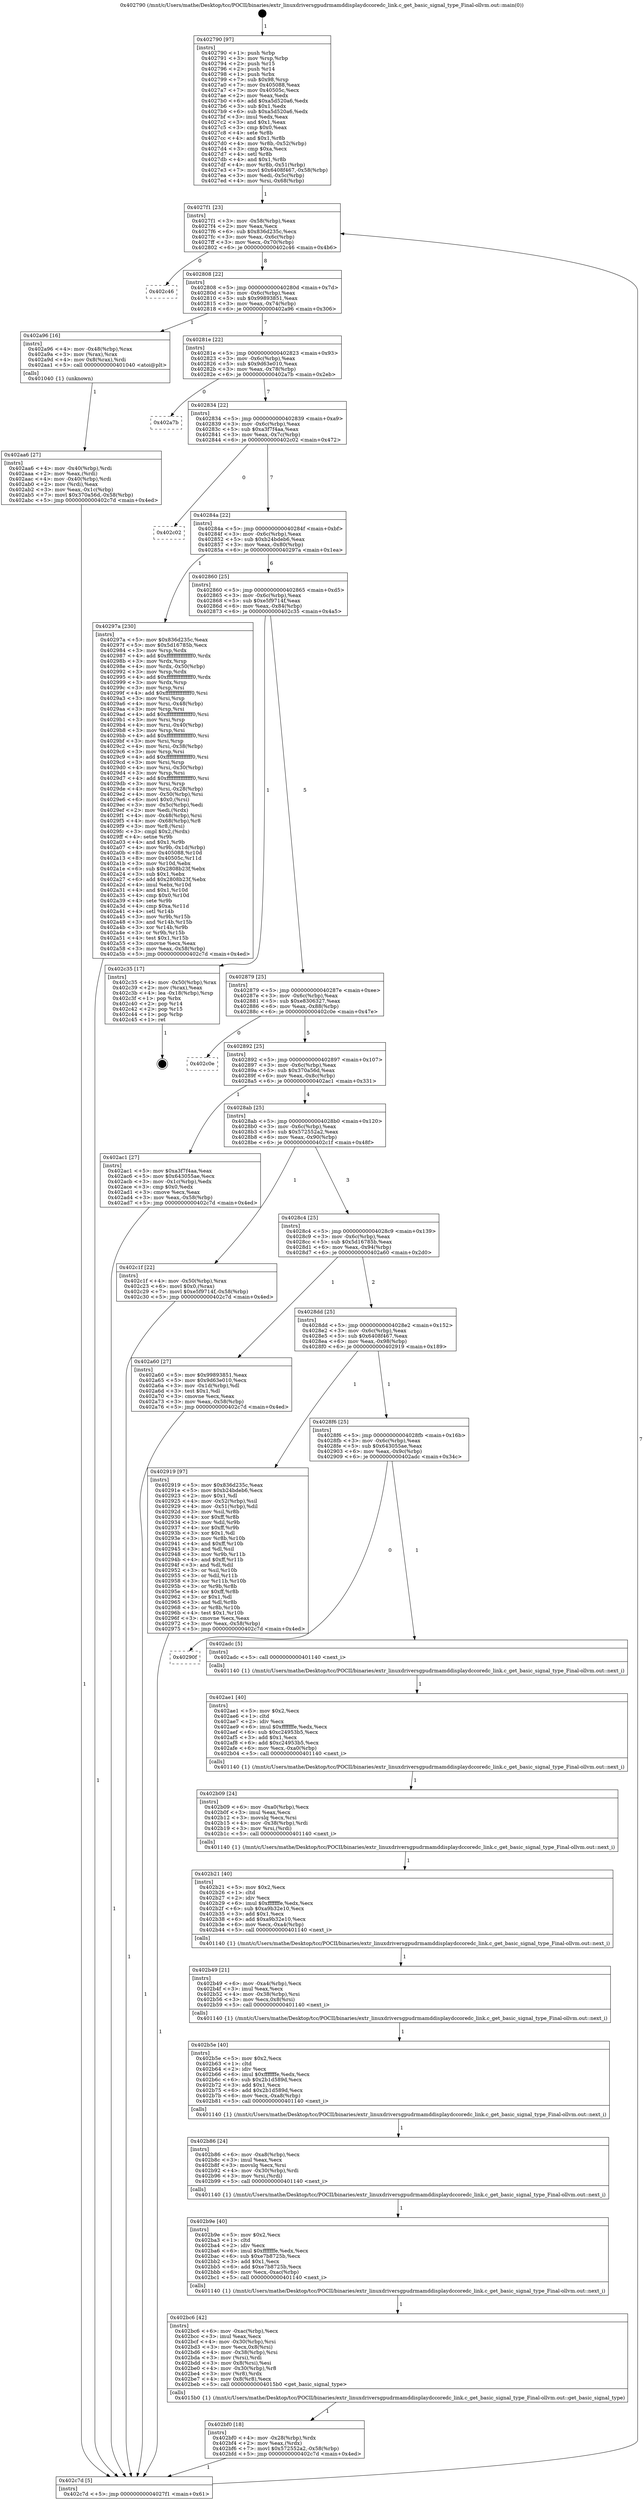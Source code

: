 digraph "0x402790" {
  label = "0x402790 (/mnt/c/Users/mathe/Desktop/tcc/POCII/binaries/extr_linuxdriversgpudrmamddisplaydccoredc_link.c_get_basic_signal_type_Final-ollvm.out::main(0))"
  labelloc = "t"
  node[shape=record]

  Entry [label="",width=0.3,height=0.3,shape=circle,fillcolor=black,style=filled]
  "0x4027f1" [label="{
     0x4027f1 [23]\l
     | [instrs]\l
     &nbsp;&nbsp;0x4027f1 \<+3\>: mov -0x58(%rbp),%eax\l
     &nbsp;&nbsp;0x4027f4 \<+2\>: mov %eax,%ecx\l
     &nbsp;&nbsp;0x4027f6 \<+6\>: sub $0x836d235c,%ecx\l
     &nbsp;&nbsp;0x4027fc \<+3\>: mov %eax,-0x6c(%rbp)\l
     &nbsp;&nbsp;0x4027ff \<+3\>: mov %ecx,-0x70(%rbp)\l
     &nbsp;&nbsp;0x402802 \<+6\>: je 0000000000402c46 \<main+0x4b6\>\l
  }"]
  "0x402c46" [label="{
     0x402c46\l
  }", style=dashed]
  "0x402808" [label="{
     0x402808 [22]\l
     | [instrs]\l
     &nbsp;&nbsp;0x402808 \<+5\>: jmp 000000000040280d \<main+0x7d\>\l
     &nbsp;&nbsp;0x40280d \<+3\>: mov -0x6c(%rbp),%eax\l
     &nbsp;&nbsp;0x402810 \<+5\>: sub $0x99893851,%eax\l
     &nbsp;&nbsp;0x402815 \<+3\>: mov %eax,-0x74(%rbp)\l
     &nbsp;&nbsp;0x402818 \<+6\>: je 0000000000402a96 \<main+0x306\>\l
  }"]
  Exit [label="",width=0.3,height=0.3,shape=circle,fillcolor=black,style=filled,peripheries=2]
  "0x402a96" [label="{
     0x402a96 [16]\l
     | [instrs]\l
     &nbsp;&nbsp;0x402a96 \<+4\>: mov -0x48(%rbp),%rax\l
     &nbsp;&nbsp;0x402a9a \<+3\>: mov (%rax),%rax\l
     &nbsp;&nbsp;0x402a9d \<+4\>: mov 0x8(%rax),%rdi\l
     &nbsp;&nbsp;0x402aa1 \<+5\>: call 0000000000401040 \<atoi@plt\>\l
     | [calls]\l
     &nbsp;&nbsp;0x401040 \{1\} (unknown)\l
  }"]
  "0x40281e" [label="{
     0x40281e [22]\l
     | [instrs]\l
     &nbsp;&nbsp;0x40281e \<+5\>: jmp 0000000000402823 \<main+0x93\>\l
     &nbsp;&nbsp;0x402823 \<+3\>: mov -0x6c(%rbp),%eax\l
     &nbsp;&nbsp;0x402826 \<+5\>: sub $0x9d63e010,%eax\l
     &nbsp;&nbsp;0x40282b \<+3\>: mov %eax,-0x78(%rbp)\l
     &nbsp;&nbsp;0x40282e \<+6\>: je 0000000000402a7b \<main+0x2eb\>\l
  }"]
  "0x402bf0" [label="{
     0x402bf0 [18]\l
     | [instrs]\l
     &nbsp;&nbsp;0x402bf0 \<+4\>: mov -0x28(%rbp),%rdx\l
     &nbsp;&nbsp;0x402bf4 \<+2\>: mov %eax,(%rdx)\l
     &nbsp;&nbsp;0x402bf6 \<+7\>: movl $0x572552a2,-0x58(%rbp)\l
     &nbsp;&nbsp;0x402bfd \<+5\>: jmp 0000000000402c7d \<main+0x4ed\>\l
  }"]
  "0x402a7b" [label="{
     0x402a7b\l
  }", style=dashed]
  "0x402834" [label="{
     0x402834 [22]\l
     | [instrs]\l
     &nbsp;&nbsp;0x402834 \<+5\>: jmp 0000000000402839 \<main+0xa9\>\l
     &nbsp;&nbsp;0x402839 \<+3\>: mov -0x6c(%rbp),%eax\l
     &nbsp;&nbsp;0x40283c \<+5\>: sub $0xa3f7f4aa,%eax\l
     &nbsp;&nbsp;0x402841 \<+3\>: mov %eax,-0x7c(%rbp)\l
     &nbsp;&nbsp;0x402844 \<+6\>: je 0000000000402c02 \<main+0x472\>\l
  }"]
  "0x402bc6" [label="{
     0x402bc6 [42]\l
     | [instrs]\l
     &nbsp;&nbsp;0x402bc6 \<+6\>: mov -0xac(%rbp),%ecx\l
     &nbsp;&nbsp;0x402bcc \<+3\>: imul %eax,%ecx\l
     &nbsp;&nbsp;0x402bcf \<+4\>: mov -0x30(%rbp),%rsi\l
     &nbsp;&nbsp;0x402bd3 \<+3\>: mov %ecx,0x8(%rsi)\l
     &nbsp;&nbsp;0x402bd6 \<+4\>: mov -0x38(%rbp),%rsi\l
     &nbsp;&nbsp;0x402bda \<+3\>: mov (%rsi),%rdi\l
     &nbsp;&nbsp;0x402bdd \<+3\>: mov 0x8(%rsi),%esi\l
     &nbsp;&nbsp;0x402be0 \<+4\>: mov -0x30(%rbp),%r8\l
     &nbsp;&nbsp;0x402be4 \<+3\>: mov (%r8),%rdx\l
     &nbsp;&nbsp;0x402be7 \<+4\>: mov 0x8(%r8),%ecx\l
     &nbsp;&nbsp;0x402beb \<+5\>: call 00000000004015b0 \<get_basic_signal_type\>\l
     | [calls]\l
     &nbsp;&nbsp;0x4015b0 \{1\} (/mnt/c/Users/mathe/Desktop/tcc/POCII/binaries/extr_linuxdriversgpudrmamddisplaydccoredc_link.c_get_basic_signal_type_Final-ollvm.out::get_basic_signal_type)\l
  }"]
  "0x402c02" [label="{
     0x402c02\l
  }", style=dashed]
  "0x40284a" [label="{
     0x40284a [22]\l
     | [instrs]\l
     &nbsp;&nbsp;0x40284a \<+5\>: jmp 000000000040284f \<main+0xbf\>\l
     &nbsp;&nbsp;0x40284f \<+3\>: mov -0x6c(%rbp),%eax\l
     &nbsp;&nbsp;0x402852 \<+5\>: sub $0xb24bdeb6,%eax\l
     &nbsp;&nbsp;0x402857 \<+3\>: mov %eax,-0x80(%rbp)\l
     &nbsp;&nbsp;0x40285a \<+6\>: je 000000000040297a \<main+0x1ea\>\l
  }"]
  "0x402b9e" [label="{
     0x402b9e [40]\l
     | [instrs]\l
     &nbsp;&nbsp;0x402b9e \<+5\>: mov $0x2,%ecx\l
     &nbsp;&nbsp;0x402ba3 \<+1\>: cltd\l
     &nbsp;&nbsp;0x402ba4 \<+2\>: idiv %ecx\l
     &nbsp;&nbsp;0x402ba6 \<+6\>: imul $0xfffffffe,%edx,%ecx\l
     &nbsp;&nbsp;0x402bac \<+6\>: sub $0xe7b8725b,%ecx\l
     &nbsp;&nbsp;0x402bb2 \<+3\>: add $0x1,%ecx\l
     &nbsp;&nbsp;0x402bb5 \<+6\>: add $0xe7b8725b,%ecx\l
     &nbsp;&nbsp;0x402bbb \<+6\>: mov %ecx,-0xac(%rbp)\l
     &nbsp;&nbsp;0x402bc1 \<+5\>: call 0000000000401140 \<next_i\>\l
     | [calls]\l
     &nbsp;&nbsp;0x401140 \{1\} (/mnt/c/Users/mathe/Desktop/tcc/POCII/binaries/extr_linuxdriversgpudrmamddisplaydccoredc_link.c_get_basic_signal_type_Final-ollvm.out::next_i)\l
  }"]
  "0x40297a" [label="{
     0x40297a [230]\l
     | [instrs]\l
     &nbsp;&nbsp;0x40297a \<+5\>: mov $0x836d235c,%eax\l
     &nbsp;&nbsp;0x40297f \<+5\>: mov $0x5d16785b,%ecx\l
     &nbsp;&nbsp;0x402984 \<+3\>: mov %rsp,%rdx\l
     &nbsp;&nbsp;0x402987 \<+4\>: add $0xfffffffffffffff0,%rdx\l
     &nbsp;&nbsp;0x40298b \<+3\>: mov %rdx,%rsp\l
     &nbsp;&nbsp;0x40298e \<+4\>: mov %rdx,-0x50(%rbp)\l
     &nbsp;&nbsp;0x402992 \<+3\>: mov %rsp,%rdx\l
     &nbsp;&nbsp;0x402995 \<+4\>: add $0xfffffffffffffff0,%rdx\l
     &nbsp;&nbsp;0x402999 \<+3\>: mov %rdx,%rsp\l
     &nbsp;&nbsp;0x40299c \<+3\>: mov %rsp,%rsi\l
     &nbsp;&nbsp;0x40299f \<+4\>: add $0xfffffffffffffff0,%rsi\l
     &nbsp;&nbsp;0x4029a3 \<+3\>: mov %rsi,%rsp\l
     &nbsp;&nbsp;0x4029a6 \<+4\>: mov %rsi,-0x48(%rbp)\l
     &nbsp;&nbsp;0x4029aa \<+3\>: mov %rsp,%rsi\l
     &nbsp;&nbsp;0x4029ad \<+4\>: add $0xfffffffffffffff0,%rsi\l
     &nbsp;&nbsp;0x4029b1 \<+3\>: mov %rsi,%rsp\l
     &nbsp;&nbsp;0x4029b4 \<+4\>: mov %rsi,-0x40(%rbp)\l
     &nbsp;&nbsp;0x4029b8 \<+3\>: mov %rsp,%rsi\l
     &nbsp;&nbsp;0x4029bb \<+4\>: add $0xfffffffffffffff0,%rsi\l
     &nbsp;&nbsp;0x4029bf \<+3\>: mov %rsi,%rsp\l
     &nbsp;&nbsp;0x4029c2 \<+4\>: mov %rsi,-0x38(%rbp)\l
     &nbsp;&nbsp;0x4029c6 \<+3\>: mov %rsp,%rsi\l
     &nbsp;&nbsp;0x4029c9 \<+4\>: add $0xfffffffffffffff0,%rsi\l
     &nbsp;&nbsp;0x4029cd \<+3\>: mov %rsi,%rsp\l
     &nbsp;&nbsp;0x4029d0 \<+4\>: mov %rsi,-0x30(%rbp)\l
     &nbsp;&nbsp;0x4029d4 \<+3\>: mov %rsp,%rsi\l
     &nbsp;&nbsp;0x4029d7 \<+4\>: add $0xfffffffffffffff0,%rsi\l
     &nbsp;&nbsp;0x4029db \<+3\>: mov %rsi,%rsp\l
     &nbsp;&nbsp;0x4029de \<+4\>: mov %rsi,-0x28(%rbp)\l
     &nbsp;&nbsp;0x4029e2 \<+4\>: mov -0x50(%rbp),%rsi\l
     &nbsp;&nbsp;0x4029e6 \<+6\>: movl $0x0,(%rsi)\l
     &nbsp;&nbsp;0x4029ec \<+3\>: mov -0x5c(%rbp),%edi\l
     &nbsp;&nbsp;0x4029ef \<+2\>: mov %edi,(%rdx)\l
     &nbsp;&nbsp;0x4029f1 \<+4\>: mov -0x48(%rbp),%rsi\l
     &nbsp;&nbsp;0x4029f5 \<+4\>: mov -0x68(%rbp),%r8\l
     &nbsp;&nbsp;0x4029f9 \<+3\>: mov %r8,(%rsi)\l
     &nbsp;&nbsp;0x4029fc \<+3\>: cmpl $0x2,(%rdx)\l
     &nbsp;&nbsp;0x4029ff \<+4\>: setne %r9b\l
     &nbsp;&nbsp;0x402a03 \<+4\>: and $0x1,%r9b\l
     &nbsp;&nbsp;0x402a07 \<+4\>: mov %r9b,-0x1d(%rbp)\l
     &nbsp;&nbsp;0x402a0b \<+8\>: mov 0x405088,%r10d\l
     &nbsp;&nbsp;0x402a13 \<+8\>: mov 0x40505c,%r11d\l
     &nbsp;&nbsp;0x402a1b \<+3\>: mov %r10d,%ebx\l
     &nbsp;&nbsp;0x402a1e \<+6\>: sub $0x2808b23f,%ebx\l
     &nbsp;&nbsp;0x402a24 \<+3\>: sub $0x1,%ebx\l
     &nbsp;&nbsp;0x402a27 \<+6\>: add $0x2808b23f,%ebx\l
     &nbsp;&nbsp;0x402a2d \<+4\>: imul %ebx,%r10d\l
     &nbsp;&nbsp;0x402a31 \<+4\>: and $0x1,%r10d\l
     &nbsp;&nbsp;0x402a35 \<+4\>: cmp $0x0,%r10d\l
     &nbsp;&nbsp;0x402a39 \<+4\>: sete %r9b\l
     &nbsp;&nbsp;0x402a3d \<+4\>: cmp $0xa,%r11d\l
     &nbsp;&nbsp;0x402a41 \<+4\>: setl %r14b\l
     &nbsp;&nbsp;0x402a45 \<+3\>: mov %r9b,%r15b\l
     &nbsp;&nbsp;0x402a48 \<+3\>: and %r14b,%r15b\l
     &nbsp;&nbsp;0x402a4b \<+3\>: xor %r14b,%r9b\l
     &nbsp;&nbsp;0x402a4e \<+3\>: or %r9b,%r15b\l
     &nbsp;&nbsp;0x402a51 \<+4\>: test $0x1,%r15b\l
     &nbsp;&nbsp;0x402a55 \<+3\>: cmovne %ecx,%eax\l
     &nbsp;&nbsp;0x402a58 \<+3\>: mov %eax,-0x58(%rbp)\l
     &nbsp;&nbsp;0x402a5b \<+5\>: jmp 0000000000402c7d \<main+0x4ed\>\l
  }"]
  "0x402860" [label="{
     0x402860 [25]\l
     | [instrs]\l
     &nbsp;&nbsp;0x402860 \<+5\>: jmp 0000000000402865 \<main+0xd5\>\l
     &nbsp;&nbsp;0x402865 \<+3\>: mov -0x6c(%rbp),%eax\l
     &nbsp;&nbsp;0x402868 \<+5\>: sub $0xe5f9714f,%eax\l
     &nbsp;&nbsp;0x40286d \<+6\>: mov %eax,-0x84(%rbp)\l
     &nbsp;&nbsp;0x402873 \<+6\>: je 0000000000402c35 \<main+0x4a5\>\l
  }"]
  "0x402b86" [label="{
     0x402b86 [24]\l
     | [instrs]\l
     &nbsp;&nbsp;0x402b86 \<+6\>: mov -0xa8(%rbp),%ecx\l
     &nbsp;&nbsp;0x402b8c \<+3\>: imul %eax,%ecx\l
     &nbsp;&nbsp;0x402b8f \<+3\>: movslq %ecx,%rsi\l
     &nbsp;&nbsp;0x402b92 \<+4\>: mov -0x30(%rbp),%rdi\l
     &nbsp;&nbsp;0x402b96 \<+3\>: mov %rsi,(%rdi)\l
     &nbsp;&nbsp;0x402b99 \<+5\>: call 0000000000401140 \<next_i\>\l
     | [calls]\l
     &nbsp;&nbsp;0x401140 \{1\} (/mnt/c/Users/mathe/Desktop/tcc/POCII/binaries/extr_linuxdriversgpudrmamddisplaydccoredc_link.c_get_basic_signal_type_Final-ollvm.out::next_i)\l
  }"]
  "0x402c35" [label="{
     0x402c35 [17]\l
     | [instrs]\l
     &nbsp;&nbsp;0x402c35 \<+4\>: mov -0x50(%rbp),%rax\l
     &nbsp;&nbsp;0x402c39 \<+2\>: mov (%rax),%eax\l
     &nbsp;&nbsp;0x402c3b \<+4\>: lea -0x18(%rbp),%rsp\l
     &nbsp;&nbsp;0x402c3f \<+1\>: pop %rbx\l
     &nbsp;&nbsp;0x402c40 \<+2\>: pop %r14\l
     &nbsp;&nbsp;0x402c42 \<+2\>: pop %r15\l
     &nbsp;&nbsp;0x402c44 \<+1\>: pop %rbp\l
     &nbsp;&nbsp;0x402c45 \<+1\>: ret\l
  }"]
  "0x402879" [label="{
     0x402879 [25]\l
     | [instrs]\l
     &nbsp;&nbsp;0x402879 \<+5\>: jmp 000000000040287e \<main+0xee\>\l
     &nbsp;&nbsp;0x40287e \<+3\>: mov -0x6c(%rbp),%eax\l
     &nbsp;&nbsp;0x402881 \<+5\>: sub $0xe8306327,%eax\l
     &nbsp;&nbsp;0x402886 \<+6\>: mov %eax,-0x88(%rbp)\l
     &nbsp;&nbsp;0x40288c \<+6\>: je 0000000000402c0e \<main+0x47e\>\l
  }"]
  "0x402b5e" [label="{
     0x402b5e [40]\l
     | [instrs]\l
     &nbsp;&nbsp;0x402b5e \<+5\>: mov $0x2,%ecx\l
     &nbsp;&nbsp;0x402b63 \<+1\>: cltd\l
     &nbsp;&nbsp;0x402b64 \<+2\>: idiv %ecx\l
     &nbsp;&nbsp;0x402b66 \<+6\>: imul $0xfffffffe,%edx,%ecx\l
     &nbsp;&nbsp;0x402b6c \<+6\>: sub $0x2b1d589d,%ecx\l
     &nbsp;&nbsp;0x402b72 \<+3\>: add $0x1,%ecx\l
     &nbsp;&nbsp;0x402b75 \<+6\>: add $0x2b1d589d,%ecx\l
     &nbsp;&nbsp;0x402b7b \<+6\>: mov %ecx,-0xa8(%rbp)\l
     &nbsp;&nbsp;0x402b81 \<+5\>: call 0000000000401140 \<next_i\>\l
     | [calls]\l
     &nbsp;&nbsp;0x401140 \{1\} (/mnt/c/Users/mathe/Desktop/tcc/POCII/binaries/extr_linuxdriversgpudrmamddisplaydccoredc_link.c_get_basic_signal_type_Final-ollvm.out::next_i)\l
  }"]
  "0x402c0e" [label="{
     0x402c0e\l
  }", style=dashed]
  "0x402892" [label="{
     0x402892 [25]\l
     | [instrs]\l
     &nbsp;&nbsp;0x402892 \<+5\>: jmp 0000000000402897 \<main+0x107\>\l
     &nbsp;&nbsp;0x402897 \<+3\>: mov -0x6c(%rbp),%eax\l
     &nbsp;&nbsp;0x40289a \<+5\>: sub $0x370a56d,%eax\l
     &nbsp;&nbsp;0x40289f \<+6\>: mov %eax,-0x8c(%rbp)\l
     &nbsp;&nbsp;0x4028a5 \<+6\>: je 0000000000402ac1 \<main+0x331\>\l
  }"]
  "0x402b49" [label="{
     0x402b49 [21]\l
     | [instrs]\l
     &nbsp;&nbsp;0x402b49 \<+6\>: mov -0xa4(%rbp),%ecx\l
     &nbsp;&nbsp;0x402b4f \<+3\>: imul %eax,%ecx\l
     &nbsp;&nbsp;0x402b52 \<+4\>: mov -0x38(%rbp),%rsi\l
     &nbsp;&nbsp;0x402b56 \<+3\>: mov %ecx,0x8(%rsi)\l
     &nbsp;&nbsp;0x402b59 \<+5\>: call 0000000000401140 \<next_i\>\l
     | [calls]\l
     &nbsp;&nbsp;0x401140 \{1\} (/mnt/c/Users/mathe/Desktop/tcc/POCII/binaries/extr_linuxdriversgpudrmamddisplaydccoredc_link.c_get_basic_signal_type_Final-ollvm.out::next_i)\l
  }"]
  "0x402ac1" [label="{
     0x402ac1 [27]\l
     | [instrs]\l
     &nbsp;&nbsp;0x402ac1 \<+5\>: mov $0xa3f7f4aa,%eax\l
     &nbsp;&nbsp;0x402ac6 \<+5\>: mov $0x643055ae,%ecx\l
     &nbsp;&nbsp;0x402acb \<+3\>: mov -0x1c(%rbp),%edx\l
     &nbsp;&nbsp;0x402ace \<+3\>: cmp $0x0,%edx\l
     &nbsp;&nbsp;0x402ad1 \<+3\>: cmove %ecx,%eax\l
     &nbsp;&nbsp;0x402ad4 \<+3\>: mov %eax,-0x58(%rbp)\l
     &nbsp;&nbsp;0x402ad7 \<+5\>: jmp 0000000000402c7d \<main+0x4ed\>\l
  }"]
  "0x4028ab" [label="{
     0x4028ab [25]\l
     | [instrs]\l
     &nbsp;&nbsp;0x4028ab \<+5\>: jmp 00000000004028b0 \<main+0x120\>\l
     &nbsp;&nbsp;0x4028b0 \<+3\>: mov -0x6c(%rbp),%eax\l
     &nbsp;&nbsp;0x4028b3 \<+5\>: sub $0x572552a2,%eax\l
     &nbsp;&nbsp;0x4028b8 \<+6\>: mov %eax,-0x90(%rbp)\l
     &nbsp;&nbsp;0x4028be \<+6\>: je 0000000000402c1f \<main+0x48f\>\l
  }"]
  "0x402b21" [label="{
     0x402b21 [40]\l
     | [instrs]\l
     &nbsp;&nbsp;0x402b21 \<+5\>: mov $0x2,%ecx\l
     &nbsp;&nbsp;0x402b26 \<+1\>: cltd\l
     &nbsp;&nbsp;0x402b27 \<+2\>: idiv %ecx\l
     &nbsp;&nbsp;0x402b29 \<+6\>: imul $0xfffffffe,%edx,%ecx\l
     &nbsp;&nbsp;0x402b2f \<+6\>: sub $0xa9b32e10,%ecx\l
     &nbsp;&nbsp;0x402b35 \<+3\>: add $0x1,%ecx\l
     &nbsp;&nbsp;0x402b38 \<+6\>: add $0xa9b32e10,%ecx\l
     &nbsp;&nbsp;0x402b3e \<+6\>: mov %ecx,-0xa4(%rbp)\l
     &nbsp;&nbsp;0x402b44 \<+5\>: call 0000000000401140 \<next_i\>\l
     | [calls]\l
     &nbsp;&nbsp;0x401140 \{1\} (/mnt/c/Users/mathe/Desktop/tcc/POCII/binaries/extr_linuxdriversgpudrmamddisplaydccoredc_link.c_get_basic_signal_type_Final-ollvm.out::next_i)\l
  }"]
  "0x402c1f" [label="{
     0x402c1f [22]\l
     | [instrs]\l
     &nbsp;&nbsp;0x402c1f \<+4\>: mov -0x50(%rbp),%rax\l
     &nbsp;&nbsp;0x402c23 \<+6\>: movl $0x0,(%rax)\l
     &nbsp;&nbsp;0x402c29 \<+7\>: movl $0xe5f9714f,-0x58(%rbp)\l
     &nbsp;&nbsp;0x402c30 \<+5\>: jmp 0000000000402c7d \<main+0x4ed\>\l
  }"]
  "0x4028c4" [label="{
     0x4028c4 [25]\l
     | [instrs]\l
     &nbsp;&nbsp;0x4028c4 \<+5\>: jmp 00000000004028c9 \<main+0x139\>\l
     &nbsp;&nbsp;0x4028c9 \<+3\>: mov -0x6c(%rbp),%eax\l
     &nbsp;&nbsp;0x4028cc \<+5\>: sub $0x5d16785b,%eax\l
     &nbsp;&nbsp;0x4028d1 \<+6\>: mov %eax,-0x94(%rbp)\l
     &nbsp;&nbsp;0x4028d7 \<+6\>: je 0000000000402a60 \<main+0x2d0\>\l
  }"]
  "0x402b09" [label="{
     0x402b09 [24]\l
     | [instrs]\l
     &nbsp;&nbsp;0x402b09 \<+6\>: mov -0xa0(%rbp),%ecx\l
     &nbsp;&nbsp;0x402b0f \<+3\>: imul %eax,%ecx\l
     &nbsp;&nbsp;0x402b12 \<+3\>: movslq %ecx,%rsi\l
     &nbsp;&nbsp;0x402b15 \<+4\>: mov -0x38(%rbp),%rdi\l
     &nbsp;&nbsp;0x402b19 \<+3\>: mov %rsi,(%rdi)\l
     &nbsp;&nbsp;0x402b1c \<+5\>: call 0000000000401140 \<next_i\>\l
     | [calls]\l
     &nbsp;&nbsp;0x401140 \{1\} (/mnt/c/Users/mathe/Desktop/tcc/POCII/binaries/extr_linuxdriversgpudrmamddisplaydccoredc_link.c_get_basic_signal_type_Final-ollvm.out::next_i)\l
  }"]
  "0x402a60" [label="{
     0x402a60 [27]\l
     | [instrs]\l
     &nbsp;&nbsp;0x402a60 \<+5\>: mov $0x99893851,%eax\l
     &nbsp;&nbsp;0x402a65 \<+5\>: mov $0x9d63e010,%ecx\l
     &nbsp;&nbsp;0x402a6a \<+3\>: mov -0x1d(%rbp),%dl\l
     &nbsp;&nbsp;0x402a6d \<+3\>: test $0x1,%dl\l
     &nbsp;&nbsp;0x402a70 \<+3\>: cmovne %ecx,%eax\l
     &nbsp;&nbsp;0x402a73 \<+3\>: mov %eax,-0x58(%rbp)\l
     &nbsp;&nbsp;0x402a76 \<+5\>: jmp 0000000000402c7d \<main+0x4ed\>\l
  }"]
  "0x4028dd" [label="{
     0x4028dd [25]\l
     | [instrs]\l
     &nbsp;&nbsp;0x4028dd \<+5\>: jmp 00000000004028e2 \<main+0x152\>\l
     &nbsp;&nbsp;0x4028e2 \<+3\>: mov -0x6c(%rbp),%eax\l
     &nbsp;&nbsp;0x4028e5 \<+5\>: sub $0x6408f467,%eax\l
     &nbsp;&nbsp;0x4028ea \<+6\>: mov %eax,-0x98(%rbp)\l
     &nbsp;&nbsp;0x4028f0 \<+6\>: je 0000000000402919 \<main+0x189\>\l
  }"]
  "0x402ae1" [label="{
     0x402ae1 [40]\l
     | [instrs]\l
     &nbsp;&nbsp;0x402ae1 \<+5\>: mov $0x2,%ecx\l
     &nbsp;&nbsp;0x402ae6 \<+1\>: cltd\l
     &nbsp;&nbsp;0x402ae7 \<+2\>: idiv %ecx\l
     &nbsp;&nbsp;0x402ae9 \<+6\>: imul $0xfffffffe,%edx,%ecx\l
     &nbsp;&nbsp;0x402aef \<+6\>: sub $0xc24953b5,%ecx\l
     &nbsp;&nbsp;0x402af5 \<+3\>: add $0x1,%ecx\l
     &nbsp;&nbsp;0x402af8 \<+6\>: add $0xc24953b5,%ecx\l
     &nbsp;&nbsp;0x402afe \<+6\>: mov %ecx,-0xa0(%rbp)\l
     &nbsp;&nbsp;0x402b04 \<+5\>: call 0000000000401140 \<next_i\>\l
     | [calls]\l
     &nbsp;&nbsp;0x401140 \{1\} (/mnt/c/Users/mathe/Desktop/tcc/POCII/binaries/extr_linuxdriversgpudrmamddisplaydccoredc_link.c_get_basic_signal_type_Final-ollvm.out::next_i)\l
  }"]
  "0x402919" [label="{
     0x402919 [97]\l
     | [instrs]\l
     &nbsp;&nbsp;0x402919 \<+5\>: mov $0x836d235c,%eax\l
     &nbsp;&nbsp;0x40291e \<+5\>: mov $0xb24bdeb6,%ecx\l
     &nbsp;&nbsp;0x402923 \<+2\>: mov $0x1,%dl\l
     &nbsp;&nbsp;0x402925 \<+4\>: mov -0x52(%rbp),%sil\l
     &nbsp;&nbsp;0x402929 \<+4\>: mov -0x51(%rbp),%dil\l
     &nbsp;&nbsp;0x40292d \<+3\>: mov %sil,%r8b\l
     &nbsp;&nbsp;0x402930 \<+4\>: xor $0xff,%r8b\l
     &nbsp;&nbsp;0x402934 \<+3\>: mov %dil,%r9b\l
     &nbsp;&nbsp;0x402937 \<+4\>: xor $0xff,%r9b\l
     &nbsp;&nbsp;0x40293b \<+3\>: xor $0x1,%dl\l
     &nbsp;&nbsp;0x40293e \<+3\>: mov %r8b,%r10b\l
     &nbsp;&nbsp;0x402941 \<+4\>: and $0xff,%r10b\l
     &nbsp;&nbsp;0x402945 \<+3\>: and %dl,%sil\l
     &nbsp;&nbsp;0x402948 \<+3\>: mov %r9b,%r11b\l
     &nbsp;&nbsp;0x40294b \<+4\>: and $0xff,%r11b\l
     &nbsp;&nbsp;0x40294f \<+3\>: and %dl,%dil\l
     &nbsp;&nbsp;0x402952 \<+3\>: or %sil,%r10b\l
     &nbsp;&nbsp;0x402955 \<+3\>: or %dil,%r11b\l
     &nbsp;&nbsp;0x402958 \<+3\>: xor %r11b,%r10b\l
     &nbsp;&nbsp;0x40295b \<+3\>: or %r9b,%r8b\l
     &nbsp;&nbsp;0x40295e \<+4\>: xor $0xff,%r8b\l
     &nbsp;&nbsp;0x402962 \<+3\>: or $0x1,%dl\l
     &nbsp;&nbsp;0x402965 \<+3\>: and %dl,%r8b\l
     &nbsp;&nbsp;0x402968 \<+3\>: or %r8b,%r10b\l
     &nbsp;&nbsp;0x40296b \<+4\>: test $0x1,%r10b\l
     &nbsp;&nbsp;0x40296f \<+3\>: cmovne %ecx,%eax\l
     &nbsp;&nbsp;0x402972 \<+3\>: mov %eax,-0x58(%rbp)\l
     &nbsp;&nbsp;0x402975 \<+5\>: jmp 0000000000402c7d \<main+0x4ed\>\l
  }"]
  "0x4028f6" [label="{
     0x4028f6 [25]\l
     | [instrs]\l
     &nbsp;&nbsp;0x4028f6 \<+5\>: jmp 00000000004028fb \<main+0x16b\>\l
     &nbsp;&nbsp;0x4028fb \<+3\>: mov -0x6c(%rbp),%eax\l
     &nbsp;&nbsp;0x4028fe \<+5\>: sub $0x643055ae,%eax\l
     &nbsp;&nbsp;0x402903 \<+6\>: mov %eax,-0x9c(%rbp)\l
     &nbsp;&nbsp;0x402909 \<+6\>: je 0000000000402adc \<main+0x34c\>\l
  }"]
  "0x402c7d" [label="{
     0x402c7d [5]\l
     | [instrs]\l
     &nbsp;&nbsp;0x402c7d \<+5\>: jmp 00000000004027f1 \<main+0x61\>\l
  }"]
  "0x402790" [label="{
     0x402790 [97]\l
     | [instrs]\l
     &nbsp;&nbsp;0x402790 \<+1\>: push %rbp\l
     &nbsp;&nbsp;0x402791 \<+3\>: mov %rsp,%rbp\l
     &nbsp;&nbsp;0x402794 \<+2\>: push %r15\l
     &nbsp;&nbsp;0x402796 \<+2\>: push %r14\l
     &nbsp;&nbsp;0x402798 \<+1\>: push %rbx\l
     &nbsp;&nbsp;0x402799 \<+7\>: sub $0x98,%rsp\l
     &nbsp;&nbsp;0x4027a0 \<+7\>: mov 0x405088,%eax\l
     &nbsp;&nbsp;0x4027a7 \<+7\>: mov 0x40505c,%ecx\l
     &nbsp;&nbsp;0x4027ae \<+2\>: mov %eax,%edx\l
     &nbsp;&nbsp;0x4027b0 \<+6\>: add $0xa5d520a6,%edx\l
     &nbsp;&nbsp;0x4027b6 \<+3\>: sub $0x1,%edx\l
     &nbsp;&nbsp;0x4027b9 \<+6\>: sub $0xa5d520a6,%edx\l
     &nbsp;&nbsp;0x4027bf \<+3\>: imul %edx,%eax\l
     &nbsp;&nbsp;0x4027c2 \<+3\>: and $0x1,%eax\l
     &nbsp;&nbsp;0x4027c5 \<+3\>: cmp $0x0,%eax\l
     &nbsp;&nbsp;0x4027c8 \<+4\>: sete %r8b\l
     &nbsp;&nbsp;0x4027cc \<+4\>: and $0x1,%r8b\l
     &nbsp;&nbsp;0x4027d0 \<+4\>: mov %r8b,-0x52(%rbp)\l
     &nbsp;&nbsp;0x4027d4 \<+3\>: cmp $0xa,%ecx\l
     &nbsp;&nbsp;0x4027d7 \<+4\>: setl %r8b\l
     &nbsp;&nbsp;0x4027db \<+4\>: and $0x1,%r8b\l
     &nbsp;&nbsp;0x4027df \<+4\>: mov %r8b,-0x51(%rbp)\l
     &nbsp;&nbsp;0x4027e3 \<+7\>: movl $0x6408f467,-0x58(%rbp)\l
     &nbsp;&nbsp;0x4027ea \<+3\>: mov %edi,-0x5c(%rbp)\l
     &nbsp;&nbsp;0x4027ed \<+4\>: mov %rsi,-0x68(%rbp)\l
  }"]
  "0x402aa6" [label="{
     0x402aa6 [27]\l
     | [instrs]\l
     &nbsp;&nbsp;0x402aa6 \<+4\>: mov -0x40(%rbp),%rdi\l
     &nbsp;&nbsp;0x402aaa \<+2\>: mov %eax,(%rdi)\l
     &nbsp;&nbsp;0x402aac \<+4\>: mov -0x40(%rbp),%rdi\l
     &nbsp;&nbsp;0x402ab0 \<+2\>: mov (%rdi),%eax\l
     &nbsp;&nbsp;0x402ab2 \<+3\>: mov %eax,-0x1c(%rbp)\l
     &nbsp;&nbsp;0x402ab5 \<+7\>: movl $0x370a56d,-0x58(%rbp)\l
     &nbsp;&nbsp;0x402abc \<+5\>: jmp 0000000000402c7d \<main+0x4ed\>\l
  }"]
  "0x40290f" [label="{
     0x40290f\l
  }", style=dashed]
  "0x402adc" [label="{
     0x402adc [5]\l
     | [instrs]\l
     &nbsp;&nbsp;0x402adc \<+5\>: call 0000000000401140 \<next_i\>\l
     | [calls]\l
     &nbsp;&nbsp;0x401140 \{1\} (/mnt/c/Users/mathe/Desktop/tcc/POCII/binaries/extr_linuxdriversgpudrmamddisplaydccoredc_link.c_get_basic_signal_type_Final-ollvm.out::next_i)\l
  }"]
  Entry -> "0x402790" [label=" 1"]
  "0x4027f1" -> "0x402c46" [label=" 0"]
  "0x4027f1" -> "0x402808" [label=" 8"]
  "0x402c35" -> Exit [label=" 1"]
  "0x402808" -> "0x402a96" [label=" 1"]
  "0x402808" -> "0x40281e" [label=" 7"]
  "0x402c1f" -> "0x402c7d" [label=" 1"]
  "0x40281e" -> "0x402a7b" [label=" 0"]
  "0x40281e" -> "0x402834" [label=" 7"]
  "0x402bf0" -> "0x402c7d" [label=" 1"]
  "0x402834" -> "0x402c02" [label=" 0"]
  "0x402834" -> "0x40284a" [label=" 7"]
  "0x402bc6" -> "0x402bf0" [label=" 1"]
  "0x40284a" -> "0x40297a" [label=" 1"]
  "0x40284a" -> "0x402860" [label=" 6"]
  "0x402b9e" -> "0x402bc6" [label=" 1"]
  "0x402860" -> "0x402c35" [label=" 1"]
  "0x402860" -> "0x402879" [label=" 5"]
  "0x402b86" -> "0x402b9e" [label=" 1"]
  "0x402879" -> "0x402c0e" [label=" 0"]
  "0x402879" -> "0x402892" [label=" 5"]
  "0x402b5e" -> "0x402b86" [label=" 1"]
  "0x402892" -> "0x402ac1" [label=" 1"]
  "0x402892" -> "0x4028ab" [label=" 4"]
  "0x402b49" -> "0x402b5e" [label=" 1"]
  "0x4028ab" -> "0x402c1f" [label=" 1"]
  "0x4028ab" -> "0x4028c4" [label=" 3"]
  "0x402b21" -> "0x402b49" [label=" 1"]
  "0x4028c4" -> "0x402a60" [label=" 1"]
  "0x4028c4" -> "0x4028dd" [label=" 2"]
  "0x402b09" -> "0x402b21" [label=" 1"]
  "0x4028dd" -> "0x402919" [label=" 1"]
  "0x4028dd" -> "0x4028f6" [label=" 1"]
  "0x402919" -> "0x402c7d" [label=" 1"]
  "0x402790" -> "0x4027f1" [label=" 1"]
  "0x402c7d" -> "0x4027f1" [label=" 7"]
  "0x40297a" -> "0x402c7d" [label=" 1"]
  "0x402a60" -> "0x402c7d" [label=" 1"]
  "0x402a96" -> "0x402aa6" [label=" 1"]
  "0x402aa6" -> "0x402c7d" [label=" 1"]
  "0x402ac1" -> "0x402c7d" [label=" 1"]
  "0x402ae1" -> "0x402b09" [label=" 1"]
  "0x4028f6" -> "0x402adc" [label=" 1"]
  "0x4028f6" -> "0x40290f" [label=" 0"]
  "0x402adc" -> "0x402ae1" [label=" 1"]
}
